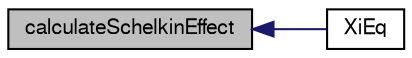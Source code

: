 digraph "calculateSchelkinEffect"
{
  bgcolor="transparent";
  edge [fontname="FreeSans",fontsize="10",labelfontname="FreeSans",labelfontsize="10"];
  node [fontname="FreeSans",fontsize="10",shape=record];
  rankdir="LR";
  Node16 [label="calculateSchelkinEffect",height=0.2,width=0.4,color="black", fillcolor="grey75", style="filled", fontcolor="black"];
  Node16 -> Node17 [dir="back",color="midnightblue",fontsize="10",style="solid",fontname="FreeSans"];
  Node17 [label="XiEq",height=0.2,width=0.4,color="black",URL="$a31866.html#a10d80fb1bb755e5e6af407679d92f37e",tooltip="Return the flame-wrinking XiEq. "];
}

